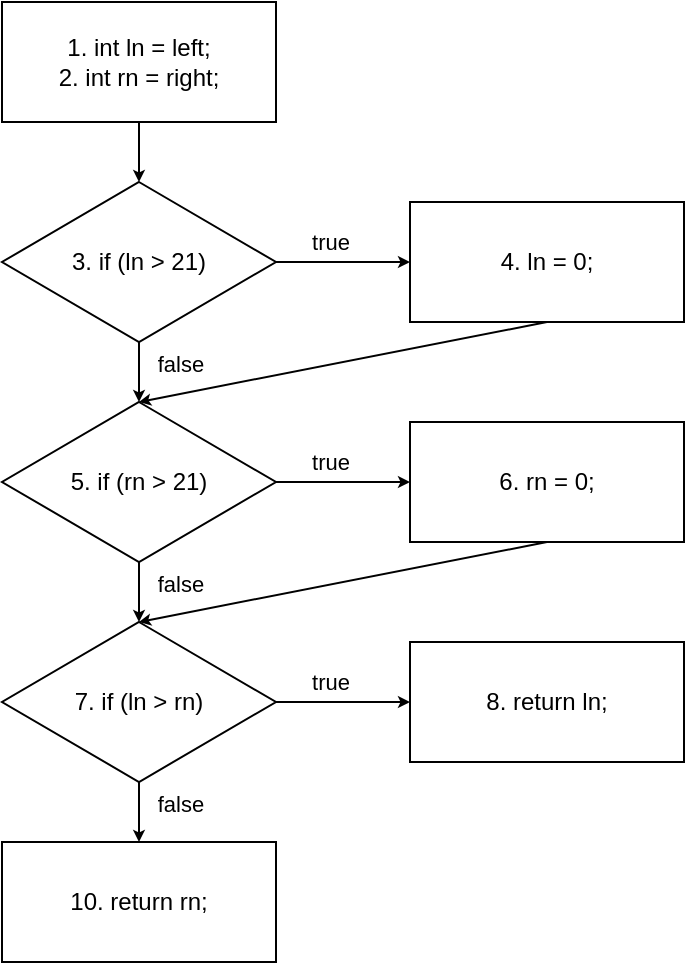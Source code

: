 <mxfile version="14.6.9" type="device"><diagram id="m_n20uQC0v2QTH5mN1Gu" name="Page-1"><mxGraphModel dx="572" dy="777" grid="1" gridSize="10" guides="1" tooltips="1" connect="1" arrows="1" fold="1" page="1" pageScale="1" pageWidth="827" pageHeight="1169" math="0" shadow="0"><root><mxCell id="0"/><mxCell id="1" parent="0"/><mxCell id="p-R8RAQBckdOVPIUcWYd-13" style="edgeStyle=orthogonalEdgeStyle;rounded=0;orthogonalLoop=1;jettySize=auto;html=1;entryX=0.5;entryY=0;entryDx=0;entryDy=0;endSize=3;" edge="1" parent="1" source="p-R8RAQBckdOVPIUcWYd-1" target="p-R8RAQBckdOVPIUcWYd-6"><mxGeometry relative="1" as="geometry"/></mxCell><mxCell id="p-R8RAQBckdOVPIUcWYd-1" value="1. int ln = left;&lt;br&gt;2. int rn = right;" style="rounded=0;whiteSpace=wrap;html=1;" vertex="1" parent="1"><mxGeometry x="156" y="70" width="137" height="60" as="geometry"/></mxCell><mxCell id="p-R8RAQBckdOVPIUcWYd-14" style="edgeStyle=orthogonalEdgeStyle;rounded=0;orthogonalLoop=1;jettySize=auto;html=1;exitX=0.5;exitY=1;exitDx=0;exitDy=0;entryX=0.5;entryY=0;entryDx=0;entryDy=0;endSize=3;" edge="1" parent="1" source="p-R8RAQBckdOVPIUcWYd-6" target="p-R8RAQBckdOVPIUcWYd-7"><mxGeometry relative="1" as="geometry"/></mxCell><mxCell id="p-R8RAQBckdOVPIUcWYd-22" style="edgeStyle=none;rounded=0;orthogonalLoop=1;jettySize=auto;html=1;entryX=0;entryY=0.5;entryDx=0;entryDy=0;endSize=3;" edge="1" parent="1" source="p-R8RAQBckdOVPIUcWYd-6" target="p-R8RAQBckdOVPIUcWYd-9"><mxGeometry relative="1" as="geometry"/></mxCell><mxCell id="p-R8RAQBckdOVPIUcWYd-24" value="true" style="edgeLabel;html=1;align=center;verticalAlign=middle;resizable=0;points=[];" vertex="1" connectable="0" parent="p-R8RAQBckdOVPIUcWYd-22"><mxGeometry x="0.251" relative="1" as="geometry"><mxPoint x="-15" y="-10" as="offset"/></mxGeometry></mxCell><mxCell id="p-R8RAQBckdOVPIUcWYd-6" value="3. if (ln &amp;gt; 21)" style="rhombus;whiteSpace=wrap;html=1;" vertex="1" parent="1"><mxGeometry x="156" y="160" width="137" height="80" as="geometry"/></mxCell><mxCell id="p-R8RAQBckdOVPIUcWYd-15" style="edgeStyle=orthogonalEdgeStyle;rounded=0;orthogonalLoop=1;jettySize=auto;html=1;exitX=0.5;exitY=1;exitDx=0;exitDy=0;entryX=0.5;entryY=0;entryDx=0;entryDy=0;endSize=3;" edge="1" parent="1" source="p-R8RAQBckdOVPIUcWYd-7" target="p-R8RAQBckdOVPIUcWYd-8"><mxGeometry relative="1" as="geometry"/></mxCell><mxCell id="p-R8RAQBckdOVPIUcWYd-23" style="edgeStyle=none;rounded=0;orthogonalLoop=1;jettySize=auto;html=1;entryX=0;entryY=0.5;entryDx=0;entryDy=0;endSize=3;" edge="1" parent="1" source="p-R8RAQBckdOVPIUcWYd-7" target="p-R8RAQBckdOVPIUcWYd-10"><mxGeometry relative="1" as="geometry"/></mxCell><mxCell id="p-R8RAQBckdOVPIUcWYd-7" value="5. if (rn &amp;gt; 21)" style="rhombus;whiteSpace=wrap;html=1;" vertex="1" parent="1"><mxGeometry x="156" y="270" width="137" height="80" as="geometry"/></mxCell><mxCell id="p-R8RAQBckdOVPIUcWYd-16" style="edgeStyle=orthogonalEdgeStyle;rounded=0;orthogonalLoop=1;jettySize=auto;html=1;exitX=0.5;exitY=1;exitDx=0;exitDy=0;entryX=0.5;entryY=0;entryDx=0;entryDy=0;endSize=3;" edge="1" parent="1" source="p-R8RAQBckdOVPIUcWYd-8" target="p-R8RAQBckdOVPIUcWYd-12"><mxGeometry relative="1" as="geometry"/></mxCell><mxCell id="p-R8RAQBckdOVPIUcWYd-21" style="edgeStyle=none;rounded=0;orthogonalLoop=1;jettySize=auto;html=1;endSize=3;" edge="1" parent="1" source="p-R8RAQBckdOVPIUcWYd-8" target="p-R8RAQBckdOVPIUcWYd-11"><mxGeometry relative="1" as="geometry"/></mxCell><mxCell id="p-R8RAQBckdOVPIUcWYd-8" value="7. if (ln &amp;gt; rn)" style="rhombus;whiteSpace=wrap;html=1;" vertex="1" parent="1"><mxGeometry x="156" y="380" width="137" height="80" as="geometry"/></mxCell><mxCell id="p-R8RAQBckdOVPIUcWYd-18" style="rounded=0;orthogonalLoop=1;jettySize=auto;html=1;entryX=0.5;entryY=0;entryDx=0;entryDy=0;exitX=0.5;exitY=1;exitDx=0;exitDy=0;endSize=3;" edge="1" parent="1" source="p-R8RAQBckdOVPIUcWYd-9" target="p-R8RAQBckdOVPIUcWYd-7"><mxGeometry relative="1" as="geometry"/></mxCell><mxCell id="p-R8RAQBckdOVPIUcWYd-9" value="4. ln = 0;" style="rounded=0;whiteSpace=wrap;html=1;" vertex="1" parent="1"><mxGeometry x="360" y="170" width="137" height="60" as="geometry"/></mxCell><mxCell id="p-R8RAQBckdOVPIUcWYd-10" value="6. rn = 0;" style="rounded=0;whiteSpace=wrap;html=1;" vertex="1" parent="1"><mxGeometry x="360" y="280" width="137" height="60" as="geometry"/></mxCell><mxCell id="p-R8RAQBckdOVPIUcWYd-11" value="8. return ln;" style="rounded=0;whiteSpace=wrap;html=1;" vertex="1" parent="1"><mxGeometry x="360" y="390" width="137" height="60" as="geometry"/></mxCell><mxCell id="p-R8RAQBckdOVPIUcWYd-12" value="10. return rn;" style="rounded=0;whiteSpace=wrap;html=1;" vertex="1" parent="1"><mxGeometry x="156" y="490" width="137" height="60" as="geometry"/></mxCell><mxCell id="p-R8RAQBckdOVPIUcWYd-19" style="rounded=0;orthogonalLoop=1;jettySize=auto;html=1;entryX=0.5;entryY=0;entryDx=0;entryDy=0;exitX=0.5;exitY=1;exitDx=0;exitDy=0;endSize=3;" edge="1" parent="1" source="p-R8RAQBckdOVPIUcWYd-10" target="p-R8RAQBckdOVPIUcWYd-8"><mxGeometry relative="1" as="geometry"><mxPoint x="438.5" y="240.0" as="sourcePoint"/><mxPoint x="234.5" y="280" as="targetPoint"/></mxGeometry></mxCell><mxCell id="p-R8RAQBckdOVPIUcWYd-25" value="true" style="edgeLabel;html=1;align=center;verticalAlign=middle;resizable=0;points=[];" vertex="1" connectable="0" parent="1"><mxGeometry x="319.999" y="300.0" as="geometry"/></mxCell><mxCell id="p-R8RAQBckdOVPIUcWYd-26" value="true" style="edgeLabel;html=1;align=center;verticalAlign=middle;resizable=0;points=[];" vertex="1" connectable="0" parent="1"><mxGeometry x="319.999" y="410.0" as="geometry"/></mxCell><mxCell id="p-R8RAQBckdOVPIUcWYd-28" value="false" style="edgeLabel;html=1;align=center;verticalAlign=middle;resizable=0;points=[];" vertex="1" connectable="0" parent="1"><mxGeometry x="369.999" y="230.0" as="geometry"><mxPoint x="-125" y="21" as="offset"/></mxGeometry></mxCell><mxCell id="p-R8RAQBckdOVPIUcWYd-29" value="false" style="edgeLabel;html=1;align=center;verticalAlign=middle;resizable=0;points=[];" vertex="1" connectable="0" parent="1"><mxGeometry x="369.999" y="340.0" as="geometry"><mxPoint x="-125" y="21" as="offset"/></mxGeometry></mxCell><mxCell id="p-R8RAQBckdOVPIUcWYd-30" value="false" style="edgeLabel;html=1;align=center;verticalAlign=middle;resizable=0;points=[];" vertex="1" connectable="0" parent="1"><mxGeometry x="369.999" y="450.0" as="geometry"><mxPoint x="-125" y="21" as="offset"/></mxGeometry></mxCell></root></mxGraphModel></diagram></mxfile>
